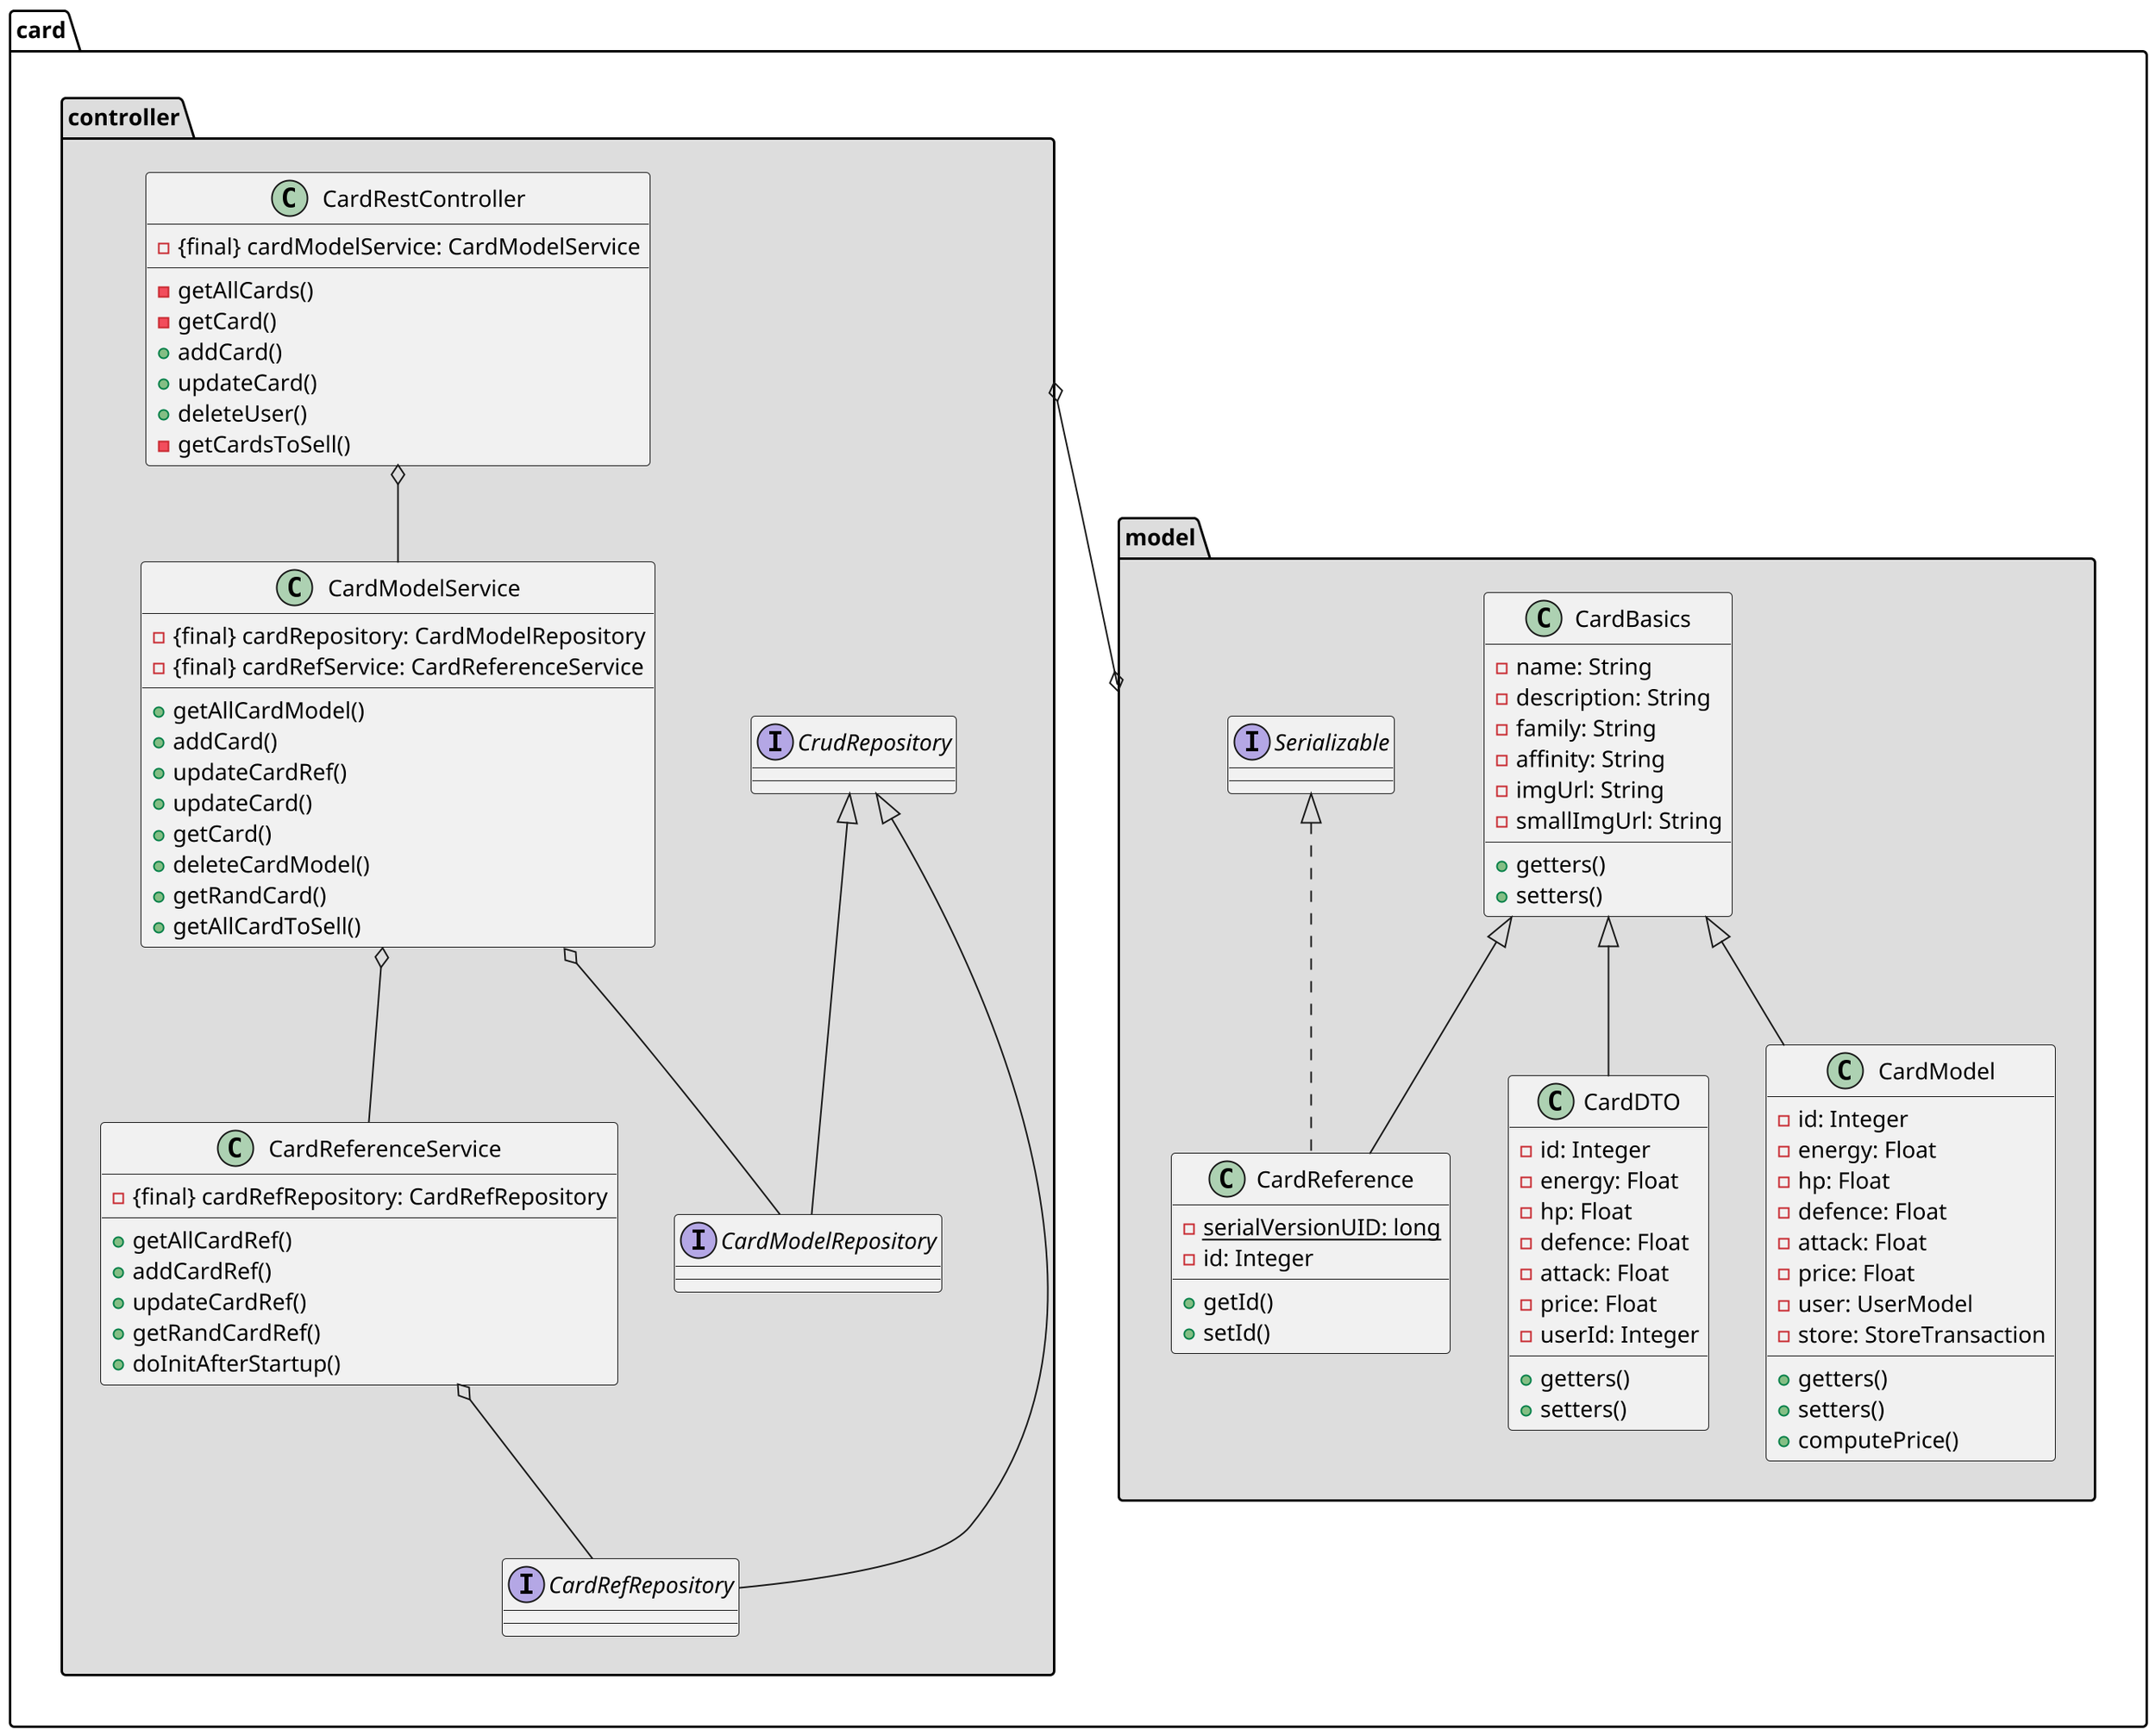 @startuml
scale 2

namespace card.model #DDDDDD{
    class CardBasics {
        - name: String 
        - description: String
        - family: String
        - affinity: String
        - imgUrl: String
        - smallImgUrl: String
        + getters()
        + setters()
    }

    class CardDTO extends CardBasics{
        - id: Integer
        - energy: Float
        - hp: Float
        - defence: Float
        - attack: Float
        - price: Float
        - userId: Integer
        + getters()
        + setters()
    }

    class CardModel extends CardBasics{
        - id: Integer
        - energy: Float
        - hp: Float
        - defence: Float
        - attack: Float
        - price: Float
        - user: UserModel
        - store: StoreTransaction
        + getters()
        + setters()
        + computePrice()
    }

    class CardReference extends CardBasics implements Serializable {
        - {static} serialVersionUID: long
        - id: Integer
        + getId()
        + setId()
    }
}

namespace card.controller #DDDDDD{
    class CardReferenceService{
        - {final} cardRefRepository: CardRefRepository
        + getAllCardRef()
        + addCardRef()
        + updateCardRef()
        + getRandCardRef()
        + doInitAfterStartup()
    }
    CardReferenceService o-- CardRefRepository

    class CardModelService{
        - {final} cardRepository: CardModelRepository
        - {final} cardRefService: CardReferenceService
        + getAllCardModel()
        + addCard()
        + updateCardRef()
        + updateCard()
        + getCard()
        + deleteCardModel()
        + getRandCard()
        + getAllCardToSell()
    }
    CardModelService o-- CardModelRepository
    CardModelService o-- CardReferenceService

    interface CardRefRepository extends CrudRepository{}

    interface CardModelRepository extends CrudRepository{}

    class CardRestController{
        - {final} cardModelService: CardModelService
        - getAllCards()
        - getCard()
        + addCard()
        + updateCard()
        + deleteUser()
        - getCardsToSell()
    }
    CardRestController o-- CardModelService
}

card.controller o--o card.model
